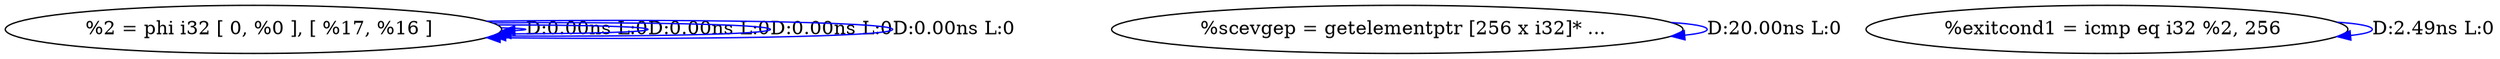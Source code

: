 digraph {
Node0x2b35050[label="  %2 = phi i32 [ 0, %0 ], [ %17, %16 ]"];
Node0x2b35050 -> Node0x2b35050[label="D:0.00ns L:0",color=blue];
Node0x2b35050 -> Node0x2b35050[label="D:0.00ns L:0",color=blue];
Node0x2b35050 -> Node0x2b35050[label="D:0.00ns L:0",color=blue];
Node0x2b35050 -> Node0x2b35050[label="D:0.00ns L:0",color=blue];
Node0x2b35130[label="  %scevgep = getelementptr [256 x i32]* ..."];
Node0x2b35130 -> Node0x2b35130[label="D:20.00ns L:0",color=blue];
Node0x2b28860[label="  %exitcond1 = icmp eq i32 %2, 256"];
Node0x2b28860 -> Node0x2b28860[label="D:2.49ns L:0",color=blue];
}

